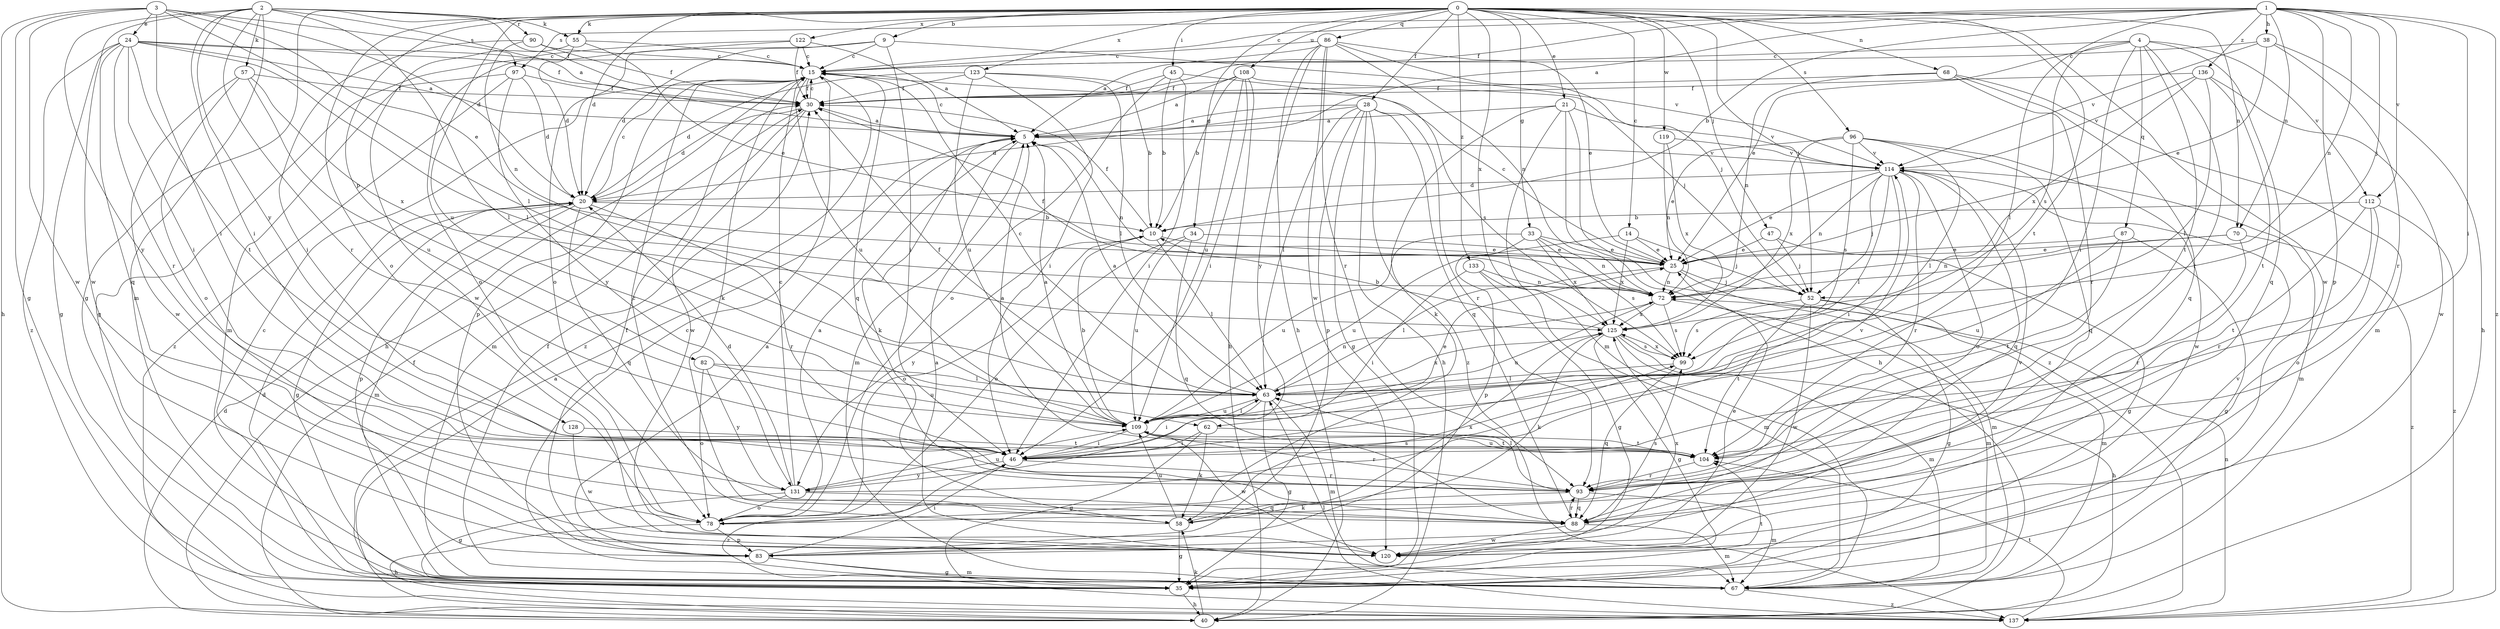 strict digraph  {
0;
1;
2;
3;
4;
5;
9;
10;
14;
15;
20;
21;
24;
25;
28;
30;
33;
34;
35;
38;
40;
45;
46;
47;
52;
55;
57;
58;
62;
63;
67;
68;
70;
72;
78;
82;
83;
86;
87;
88;
90;
93;
96;
97;
99;
104;
108;
109;
112;
114;
119;
120;
122;
123;
125;
128;
131;
133;
136;
137;
0 -> 9  [label=b];
0 -> 14  [label=c];
0 -> 20  [label=d];
0 -> 21  [label=e];
0 -> 28  [label=f];
0 -> 33  [label=g];
0 -> 34  [label=g];
0 -> 35  [label=g];
0 -> 45  [label=i];
0 -> 47  [label=j];
0 -> 52  [label=j];
0 -> 55  [label=k];
0 -> 68  [label=n];
0 -> 70  [label=n];
0 -> 78  [label=o];
0 -> 82  [label=p];
0 -> 86  [label=q];
0 -> 96  [label=s];
0 -> 104  [label=t];
0 -> 108  [label=u];
0 -> 109  [label=u];
0 -> 119  [label=w];
0 -> 120  [label=w];
0 -> 122  [label=x];
0 -> 123  [label=x];
0 -> 125  [label=x];
0 -> 133  [label=z];
1 -> 5  [label=a];
1 -> 10  [label=b];
1 -> 15  [label=c];
1 -> 30  [label=f];
1 -> 38  [label=h];
1 -> 46  [label=i];
1 -> 52  [label=j];
1 -> 62  [label=l];
1 -> 70  [label=n];
1 -> 72  [label=n];
1 -> 83  [label=p];
1 -> 97  [label=s];
1 -> 112  [label=v];
1 -> 136  [label=z];
1 -> 137  [label=z];
2 -> 5  [label=a];
2 -> 30  [label=f];
2 -> 46  [label=i];
2 -> 55  [label=k];
2 -> 57  [label=k];
2 -> 62  [label=l];
2 -> 67  [label=m];
2 -> 90  [label=r];
2 -> 93  [label=r];
2 -> 120  [label=w];
2 -> 128  [label=y];
2 -> 131  [label=y];
3 -> 20  [label=d];
3 -> 24  [label=e];
3 -> 25  [label=e];
3 -> 35  [label=g];
3 -> 40  [label=h];
3 -> 46  [label=i];
3 -> 63  [label=l];
3 -> 97  [label=s];
3 -> 120  [label=w];
4 -> 15  [label=c];
4 -> 25  [label=e];
4 -> 46  [label=i];
4 -> 87  [label=q];
4 -> 88  [label=q];
4 -> 93  [label=r];
4 -> 99  [label=s];
4 -> 104  [label=t];
4 -> 112  [label=v];
5 -> 15  [label=c];
5 -> 58  [label=k];
5 -> 67  [label=m];
5 -> 72  [label=n];
5 -> 114  [label=v];
9 -> 15  [label=c];
9 -> 20  [label=d];
9 -> 46  [label=i];
9 -> 78  [label=o];
9 -> 114  [label=v];
10 -> 25  [label=e];
10 -> 30  [label=f];
10 -> 63  [label=l];
10 -> 78  [label=o];
10 -> 131  [label=y];
14 -> 25  [label=e];
14 -> 52  [label=j];
14 -> 109  [label=u];
14 -> 125  [label=x];
15 -> 30  [label=f];
15 -> 40  [label=h];
15 -> 58  [label=k];
15 -> 83  [label=p];
15 -> 88  [label=q];
15 -> 109  [label=u];
15 -> 137  [label=z];
20 -> 10  [label=b];
20 -> 15  [label=c];
20 -> 35  [label=g];
20 -> 67  [label=m];
20 -> 83  [label=p];
20 -> 88  [label=q];
20 -> 93  [label=r];
21 -> 5  [label=a];
21 -> 40  [label=h];
21 -> 58  [label=k];
21 -> 67  [label=m];
21 -> 114  [label=v];
21 -> 137  [label=z];
24 -> 5  [label=a];
24 -> 15  [label=c];
24 -> 30  [label=f];
24 -> 35  [label=g];
24 -> 46  [label=i];
24 -> 63  [label=l];
24 -> 88  [label=q];
24 -> 93  [label=r];
24 -> 104  [label=t];
24 -> 137  [label=z];
25 -> 15  [label=c];
25 -> 52  [label=j];
25 -> 63  [label=l];
25 -> 67  [label=m];
25 -> 72  [label=n];
28 -> 5  [label=a];
28 -> 20  [label=d];
28 -> 35  [label=g];
28 -> 40  [label=h];
28 -> 63  [label=l];
28 -> 83  [label=p];
28 -> 88  [label=q];
28 -> 93  [label=r];
28 -> 137  [label=z];
30 -> 5  [label=a];
30 -> 15  [label=c];
30 -> 20  [label=d];
30 -> 67  [label=m];
30 -> 120  [label=w];
33 -> 25  [label=e];
33 -> 72  [label=n];
33 -> 83  [label=p];
33 -> 99  [label=s];
33 -> 109  [label=u];
33 -> 125  [label=x];
34 -> 25  [label=e];
34 -> 78  [label=o];
34 -> 88  [label=q];
34 -> 109  [label=u];
35 -> 15  [label=c];
35 -> 20  [label=d];
35 -> 40  [label=h];
35 -> 104  [label=t];
35 -> 114  [label=v];
38 -> 15  [label=c];
38 -> 25  [label=e];
38 -> 40  [label=h];
38 -> 93  [label=r];
38 -> 114  [label=v];
40 -> 5  [label=a];
40 -> 20  [label=d];
40 -> 30  [label=f];
40 -> 58  [label=k];
45 -> 10  [label=b];
45 -> 30  [label=f];
45 -> 46  [label=i];
45 -> 78  [label=o];
45 -> 99  [label=s];
46 -> 93  [label=r];
46 -> 131  [label=y];
46 -> 137  [label=z];
47 -> 25  [label=e];
47 -> 35  [label=g];
47 -> 52  [label=j];
52 -> 35  [label=g];
52 -> 67  [label=m];
52 -> 99  [label=s];
52 -> 104  [label=t];
52 -> 120  [label=w];
55 -> 15  [label=c];
55 -> 20  [label=d];
55 -> 25  [label=e];
55 -> 120  [label=w];
57 -> 30  [label=f];
57 -> 78  [label=o];
57 -> 109  [label=u];
57 -> 120  [label=w];
57 -> 125  [label=x];
58 -> 15  [label=c];
58 -> 35  [label=g];
58 -> 109  [label=u];
58 -> 125  [label=x];
62 -> 35  [label=g];
62 -> 46  [label=i];
62 -> 58  [label=k];
62 -> 104  [label=t];
63 -> 5  [label=a];
63 -> 15  [label=c];
63 -> 30  [label=f];
63 -> 35  [label=g];
63 -> 46  [label=i];
63 -> 67  [label=m];
63 -> 72  [label=n];
63 -> 109  [label=u];
63 -> 125  [label=x];
67 -> 5  [label=a];
67 -> 15  [label=c];
67 -> 30  [label=f];
67 -> 137  [label=z];
68 -> 30  [label=f];
68 -> 67  [label=m];
68 -> 72  [label=n];
68 -> 88  [label=q];
68 -> 93  [label=r];
70 -> 25  [label=e];
70 -> 72  [label=n];
70 -> 93  [label=r];
70 -> 137  [label=z];
72 -> 30  [label=f];
72 -> 67  [label=m];
72 -> 99  [label=s];
72 -> 109  [label=u];
72 -> 125  [label=x];
78 -> 5  [label=a];
78 -> 40  [label=h];
78 -> 83  [label=p];
78 -> 99  [label=s];
82 -> 63  [label=l];
82 -> 78  [label=o];
82 -> 109  [label=u];
82 -> 131  [label=y];
83 -> 5  [label=a];
83 -> 30  [label=f];
83 -> 35  [label=g];
83 -> 46  [label=i];
83 -> 67  [label=m];
83 -> 114  [label=v];
86 -> 5  [label=a];
86 -> 15  [label=c];
86 -> 25  [label=e];
86 -> 40  [label=h];
86 -> 52  [label=j];
86 -> 72  [label=n];
86 -> 93  [label=r];
86 -> 120  [label=w];
86 -> 131  [label=y];
87 -> 25  [label=e];
87 -> 35  [label=g];
87 -> 104  [label=t];
87 -> 109  [label=u];
88 -> 67  [label=m];
88 -> 93  [label=r];
88 -> 99  [label=s];
88 -> 120  [label=w];
90 -> 15  [label=c];
90 -> 30  [label=f];
90 -> 46  [label=i];
90 -> 72  [label=n];
93 -> 58  [label=k];
93 -> 63  [label=l];
93 -> 67  [label=m];
93 -> 88  [label=q];
96 -> 25  [label=e];
96 -> 63  [label=l];
96 -> 88  [label=q];
96 -> 99  [label=s];
96 -> 114  [label=v];
96 -> 120  [label=w];
96 -> 125  [label=x];
97 -> 20  [label=d];
97 -> 30  [label=f];
97 -> 67  [label=m];
97 -> 131  [label=y];
97 -> 137  [label=z];
99 -> 63  [label=l];
99 -> 88  [label=q];
99 -> 125  [label=x];
104 -> 5  [label=a];
104 -> 93  [label=r];
104 -> 109  [label=u];
108 -> 5  [label=a];
108 -> 10  [label=b];
108 -> 30  [label=f];
108 -> 40  [label=h];
108 -> 46  [label=i];
108 -> 52  [label=j];
108 -> 109  [label=u];
109 -> 5  [label=a];
109 -> 10  [label=b];
109 -> 25  [label=e];
109 -> 46  [label=i];
109 -> 63  [label=l];
109 -> 93  [label=r];
109 -> 104  [label=t];
109 -> 120  [label=w];
112 -> 10  [label=b];
112 -> 78  [label=o];
112 -> 93  [label=r];
112 -> 104  [label=t];
112 -> 137  [label=z];
114 -> 20  [label=d];
114 -> 25  [label=e];
114 -> 46  [label=i];
114 -> 52  [label=j];
114 -> 63  [label=l];
114 -> 67  [label=m];
114 -> 72  [label=n];
114 -> 78  [label=o];
114 -> 88  [label=q];
114 -> 93  [label=r];
119 -> 72  [label=n];
119 -> 114  [label=v];
119 -> 125  [label=x];
120 -> 25  [label=e];
120 -> 125  [label=x];
122 -> 5  [label=a];
122 -> 15  [label=c];
122 -> 30  [label=f];
122 -> 35  [label=g];
122 -> 78  [label=o];
123 -> 10  [label=b];
123 -> 20  [label=d];
123 -> 30  [label=f];
123 -> 46  [label=i];
123 -> 63  [label=l];
123 -> 109  [label=u];
125 -> 10  [label=b];
125 -> 35  [label=g];
125 -> 40  [label=h];
125 -> 58  [label=k];
125 -> 67  [label=m];
125 -> 99  [label=s];
128 -> 104  [label=t];
128 -> 120  [label=w];
131 -> 15  [label=c];
131 -> 20  [label=d];
131 -> 35  [label=g];
131 -> 78  [label=o];
131 -> 88  [label=q];
131 -> 109  [label=u];
131 -> 114  [label=v];
133 -> 35  [label=g];
133 -> 46  [label=i];
133 -> 67  [label=m];
133 -> 72  [label=n];
136 -> 30  [label=f];
136 -> 63  [label=l];
136 -> 104  [label=t];
136 -> 114  [label=v];
136 -> 120  [label=w];
136 -> 125  [label=x];
137 -> 63  [label=l];
137 -> 72  [label=n];
137 -> 104  [label=t];
}
